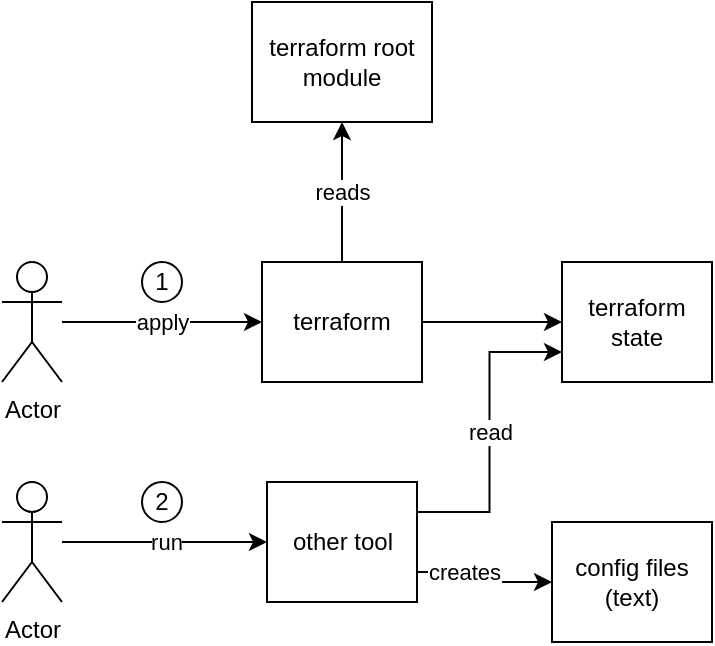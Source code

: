 <mxfile version="14.4.3" type="device" pages="2"><diagram name="from tfstate" id="c7558073-3199-34d8-9f00-42111426c3f3"><mxGraphModel dx="1355" dy="760" grid="1" gridSize="10" guides="1" tooltips="1" connect="1" arrows="1" fold="1" page="1" pageScale="1" pageWidth="500" pageHeight="400" background="#ffffff" math="0" shadow="0"><root><mxCell id="0"/><mxCell id="1" parent="0"/><mxCell id="Rrj2d4TKM6Y9UkTWnTGn-99" style="edgeStyle=orthogonalEdgeStyle;rounded=0;orthogonalLoop=1;jettySize=auto;html=1;exitX=1;exitY=0.5;exitDx=0;exitDy=0;entryX=0;entryY=0.5;entryDx=0;entryDy=0;" edge="1" parent="1" source="Rrj2d4TKM6Y9UkTWnTGn-97" target="Rrj2d4TKM6Y9UkTWnTGn-100"><mxGeometry relative="1" as="geometry"><mxPoint x="393" y="90" as="targetPoint"/></mxGeometry></mxCell><mxCell id="Rrj2d4TKM6Y9UkTWnTGn-101" value="creates" style="edgeStyle=orthogonalEdgeStyle;rounded=0;orthogonalLoop=1;jettySize=auto;html=1;exitX=1;exitY=0.75;exitDx=0;exitDy=0;entryX=0;entryY=0.5;entryDx=0;entryDy=0;" edge="1" parent="1" source="Rrj2d4TKM6Y9UkTWnTGn-117" target="Rrj2d4TKM6Y9UkTWnTGn-102"><mxGeometry x="-0.363" relative="1" as="geometry"><mxPoint x="518" y="200" as="targetPoint"/><mxPoint as="offset"/></mxGeometry></mxCell><mxCell id="Rrj2d4TKM6Y9UkTWnTGn-105" value="reads" style="edgeStyle=orthogonalEdgeStyle;rounded=0;orthogonalLoop=1;jettySize=auto;html=1;exitX=0.5;exitY=0;exitDx=0;exitDy=0;entryX=0.5;entryY=1;entryDx=0;entryDy=0;" edge="1" parent="1" source="Rrj2d4TKM6Y9UkTWnTGn-97" target="Rrj2d4TKM6Y9UkTWnTGn-96"><mxGeometry relative="1" as="geometry"><mxPoint x="108" y="110" as="targetPoint"/></mxGeometry></mxCell><mxCell id="Rrj2d4TKM6Y9UkTWnTGn-96" value="terraform root module" style="rounded=0;whiteSpace=wrap;html=1;" vertex="1" parent="1"><mxGeometry x="183" y="40" width="90" height="60" as="geometry"/></mxCell><mxCell id="Rrj2d4TKM6Y9UkTWnTGn-98" value="apply" style="edgeStyle=orthogonalEdgeStyle;rounded=0;orthogonalLoop=1;jettySize=auto;html=1;" edge="1" parent="1" source="Rrj2d4TKM6Y9UkTWnTGn-104" target="Rrj2d4TKM6Y9UkTWnTGn-97"><mxGeometry relative="1" as="geometry"/></mxCell><mxCell id="Rrj2d4TKM6Y9UkTWnTGn-97" value="terraform" style="rounded=0;whiteSpace=wrap;html=1;" vertex="1" parent="1"><mxGeometry x="188" y="170" width="80" height="60" as="geometry"/></mxCell><mxCell id="Rrj2d4TKM6Y9UkTWnTGn-100" value="terraform state" style="rounded=0;whiteSpace=wrap;html=1;" vertex="1" parent="1"><mxGeometry x="338" y="170" width="75" height="60" as="geometry"/></mxCell><mxCell id="Rrj2d4TKM6Y9UkTWnTGn-102" value="config files (text)" style="rounded=0;whiteSpace=wrap;html=1;" vertex="1" parent="1"><mxGeometry x="333" y="300" width="80" height="60" as="geometry"/></mxCell><mxCell id="Rrj2d4TKM6Y9UkTWnTGn-104" value="Actor" style="shape=umlActor;verticalLabelPosition=bottom;verticalAlign=top;html=1;outlineConnect=0;" vertex="1" parent="1"><mxGeometry x="58" y="170" width="30" height="60" as="geometry"/></mxCell><mxCell id="Rrj2d4TKM6Y9UkTWnTGn-106" style="edgeStyle=orthogonalEdgeStyle;rounded=0;orthogonalLoop=1;jettySize=auto;html=1;entryX=1;entryY=0.5;entryDx=0;entryDy=0;" edge="1" parent="1" target="Rrj2d4TKM6Y9UkTWnTGn-97"><mxGeometry relative="1" as="geometry"><mxPoint x="268" y="200" as="sourcePoint"/></mxGeometry></mxCell><mxCell id="Rrj2d4TKM6Y9UkTWnTGn-118" value="read" style="edgeStyle=orthogonalEdgeStyle;rounded=0;orthogonalLoop=1;jettySize=auto;html=1;entryX=0;entryY=0.75;entryDx=0;entryDy=0;exitX=1;exitY=0.25;exitDx=0;exitDy=0;" edge="1" parent="1" source="Rrj2d4TKM6Y9UkTWnTGn-117" target="Rrj2d4TKM6Y9UkTWnTGn-100"><mxGeometry relative="1" as="geometry"/></mxCell><mxCell id="Rrj2d4TKM6Y9UkTWnTGn-117" value="other tool" style="rounded=0;whiteSpace=wrap;html=1;" vertex="1" parent="1"><mxGeometry x="190.5" y="280" width="75" height="60" as="geometry"/></mxCell><mxCell id="Rrj2d4TKM6Y9UkTWnTGn-120" value="run" style="edgeStyle=orthogonalEdgeStyle;rounded=0;orthogonalLoop=1;jettySize=auto;html=1;entryX=0;entryY=0.5;entryDx=0;entryDy=0;" edge="1" parent="1" source="Rrj2d4TKM6Y9UkTWnTGn-119" target="Rrj2d4TKM6Y9UkTWnTGn-117"><mxGeometry relative="1" as="geometry"/></mxCell><mxCell id="Rrj2d4TKM6Y9UkTWnTGn-119" value="Actor" style="shape=umlActor;verticalLabelPosition=bottom;verticalAlign=top;html=1;outlineConnect=0;" vertex="1" parent="1"><mxGeometry x="58" y="280" width="30" height="60" as="geometry"/></mxCell><mxCell id="Rrj2d4TKM6Y9UkTWnTGn-121" value="1" style="ellipse;whiteSpace=wrap;html=1;aspect=fixed;" vertex="1" parent="1"><mxGeometry x="128" y="170" width="20" height="20" as="geometry"/></mxCell><mxCell id="Rrj2d4TKM6Y9UkTWnTGn-122" value="2" style="ellipse;whiteSpace=wrap;html=1;aspect=fixed;" vertex="1" parent="1"><mxGeometry x="128" y="280" width="20" height="20" as="geometry"/></mxCell></root></mxGraphModel></diagram><diagram name="directly-from-terraform" id="b5wH2oGcDkkSYLAKmtvX"><mxGraphModel dx="1355" dy="760" grid="1" gridSize="10" guides="1" tooltips="1" connect="1" arrows="1" fold="1" page="1" pageScale="1" pageWidth="500" pageHeight="350" background="#ffffff" math="0" shadow="0"><root><mxCell id="i6cWsiYfsKMIMOgJDjpW-0"/><mxCell id="i6cWsiYfsKMIMOgJDjpW-1" parent="i6cWsiYfsKMIMOgJDjpW-0"/><mxCell id="i6cWsiYfsKMIMOgJDjpW-16" style="edgeStyle=orthogonalEdgeStyle;rounded=0;orthogonalLoop=1;jettySize=auto;html=1;exitX=1;exitY=0.5;exitDx=0;exitDy=0;entryX=0;entryY=0.5;entryDx=0;entryDy=0;" edge="1" parent="i6cWsiYfsKMIMOgJDjpW-1" source="i6cWsiYfsKMIMOgJDjpW-21" target="i6cWsiYfsKMIMOgJDjpW-22"><mxGeometry relative="1" as="geometry"><mxPoint x="405" y="135" as="targetPoint"/></mxGeometry></mxCell><mxCell id="i6cWsiYfsKMIMOgJDjpW-17" value="creates" style="edgeStyle=orthogonalEdgeStyle;rounded=0;orthogonalLoop=1;jettySize=auto;html=1;exitX=1;exitY=0.5;exitDx=0;exitDy=0;entryX=0;entryY=0.5;entryDx=0;entryDy=0;" edge="1" parent="i6cWsiYfsKMIMOgJDjpW-1" source="i6cWsiYfsKMIMOgJDjpW-21" target="i6cWsiYfsKMIMOgJDjpW-23"><mxGeometry x="-0.363" relative="1" as="geometry"><mxPoint x="530" y="245" as="targetPoint"/><mxPoint as="offset"/></mxGeometry></mxCell><mxCell id="i6cWsiYfsKMIMOgJDjpW-18" value="reads" style="edgeStyle=orthogonalEdgeStyle;rounded=0;orthogonalLoop=1;jettySize=auto;html=1;exitX=0.5;exitY=0;exitDx=0;exitDy=0;entryX=0.5;entryY=1;entryDx=0;entryDy=0;" edge="1" parent="i6cWsiYfsKMIMOgJDjpW-1" source="i6cWsiYfsKMIMOgJDjpW-21" target="i6cWsiYfsKMIMOgJDjpW-19"><mxGeometry relative="1" as="geometry"><mxPoint x="120" y="155" as="targetPoint"/></mxGeometry></mxCell><mxCell id="i6cWsiYfsKMIMOgJDjpW-19" value="terraform root module" style="rounded=0;whiteSpace=wrap;html=1;" vertex="1" parent="i6cWsiYfsKMIMOgJDjpW-1"><mxGeometry x="195" y="90" width="90" height="60" as="geometry"/></mxCell><mxCell id="i6cWsiYfsKMIMOgJDjpW-20" value="apply" style="edgeStyle=orthogonalEdgeStyle;rounded=0;orthogonalLoop=1;jettySize=auto;html=1;" edge="1" parent="i6cWsiYfsKMIMOgJDjpW-1" source="i6cWsiYfsKMIMOgJDjpW-24" target="i6cWsiYfsKMIMOgJDjpW-21"><mxGeometry relative="1" as="geometry"/></mxCell><mxCell id="i6cWsiYfsKMIMOgJDjpW-21" value="terraform" style="rounded=0;whiteSpace=wrap;html=1;" vertex="1" parent="i6cWsiYfsKMIMOgJDjpW-1"><mxGeometry x="200" y="215" width="80" height="60" as="geometry"/></mxCell><mxCell id="i6cWsiYfsKMIMOgJDjpW-22" value="terraform state" style="rounded=0;whiteSpace=wrap;html=1;" vertex="1" parent="i6cWsiYfsKMIMOgJDjpW-1"><mxGeometry x="367.5" y="165" width="75" height="60" as="geometry"/></mxCell><mxCell id="i6cWsiYfsKMIMOgJDjpW-23" value="config files (text)" style="rounded=0;whiteSpace=wrap;html=1;" vertex="1" parent="i6cWsiYfsKMIMOgJDjpW-1"><mxGeometry x="367.5" y="265" width="80" height="60" as="geometry"/></mxCell><mxCell id="i6cWsiYfsKMIMOgJDjpW-24" value="Actor" style="shape=umlActor;verticalLabelPosition=bottom;verticalAlign=top;html=1;outlineConnect=0;" vertex="1" parent="i6cWsiYfsKMIMOgJDjpW-1"><mxGeometry x="70" y="215" width="30" height="60" as="geometry"/></mxCell><mxCell id="i6cWsiYfsKMIMOgJDjpW-25" style="edgeStyle=orthogonalEdgeStyle;rounded=0;orthogonalLoop=1;jettySize=auto;html=1;entryX=1;entryY=0.5;entryDx=0;entryDy=0;" edge="1" parent="i6cWsiYfsKMIMOgJDjpW-1" target="i6cWsiYfsKMIMOgJDjpW-21"><mxGeometry relative="1" as="geometry"><mxPoint x="280" y="245" as="sourcePoint"/></mxGeometry></mxCell><mxCell id="ZhzgaQLzrnGFupjm6NSo-0" value="Using terraform-local-gen-files" style="text;html=1;strokeColor=none;fillColor=none;align=center;verticalAlign=middle;whiteSpace=wrap;rounded=0;" vertex="1" parent="i6cWsiYfsKMIMOgJDjpW-1"><mxGeometry x="135" y="30" width="210" height="20" as="geometry"/></mxCell></root></mxGraphModel></diagram></mxfile>